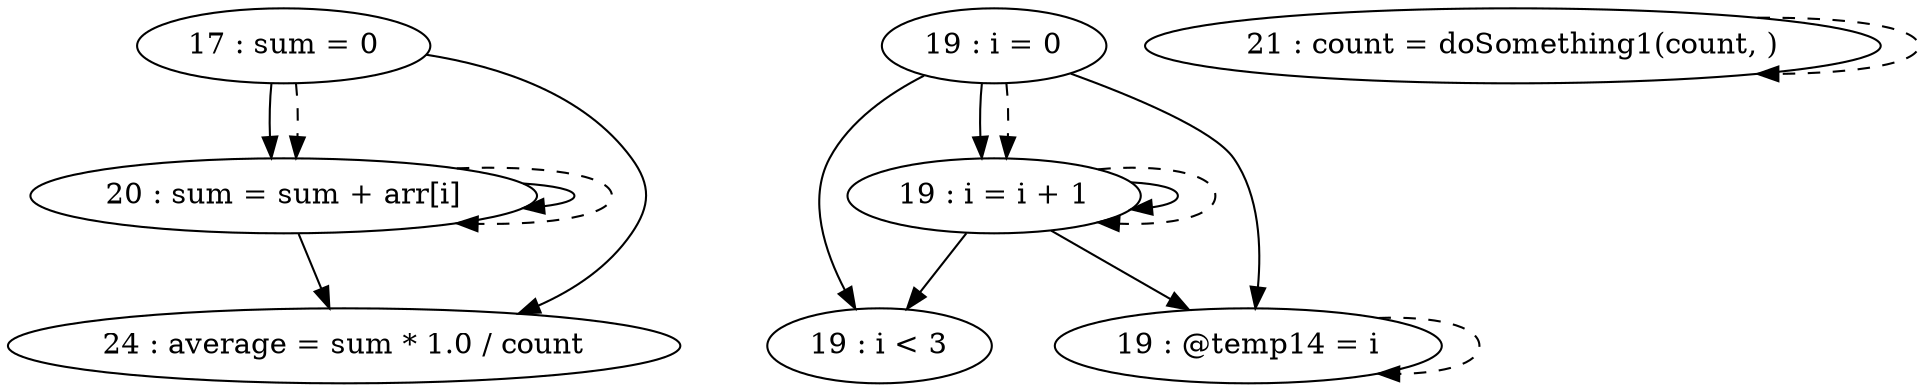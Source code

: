 digraph G {
"17 : sum = 0"
"17 : sum = 0" -> "20 : sum = sum + arr[i]"
"17 : sum = 0" -> "24 : average = sum * 1.0 / count"
"17 : sum = 0" -> "20 : sum = sum + arr[i]" [style=dashed]
"19 : i = 0"
"19 : i = 0" -> "19 : i = i + 1"
"19 : i = 0" -> "19 : i < 3"
"19 : i = 0" -> "19 : @temp14 = i"
"19 : i = 0" -> "19 : i = i + 1" [style=dashed]
"19 : i < 3"
"20 : sum = sum + arr[i]"
"20 : sum = sum + arr[i]" -> "20 : sum = sum + arr[i]"
"20 : sum = sum + arr[i]" -> "24 : average = sum * 1.0 / count"
"20 : sum = sum + arr[i]" -> "20 : sum = sum + arr[i]" [style=dashed]
"21 : count = doSomething1(count, )"
"21 : count = doSomething1(count, )" -> "21 : count = doSomething1(count, )" [style=dashed]
"19 : @temp14 = i"
"19 : @temp14 = i" -> "19 : @temp14 = i" [style=dashed]
"19 : i = i + 1"
"19 : i = i + 1" -> "19 : i = i + 1"
"19 : i = i + 1" -> "19 : i < 3"
"19 : i = i + 1" -> "19 : @temp14 = i"
"19 : i = i + 1" -> "19 : i = i + 1" [style=dashed]
"24 : average = sum * 1.0 / count"
}